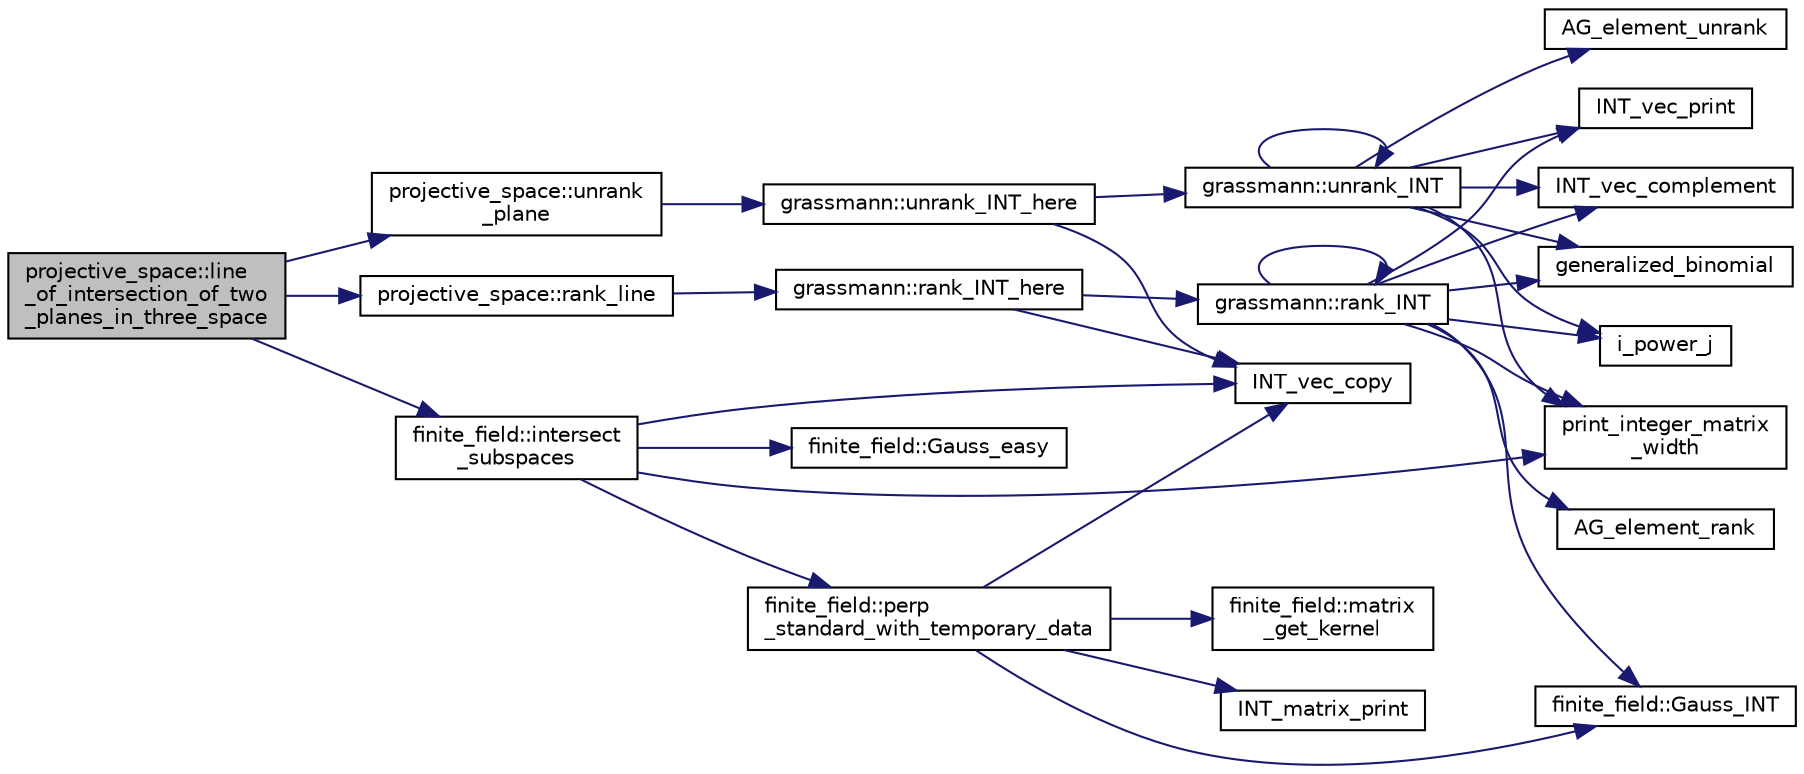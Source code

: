 digraph "projective_space::line_of_intersection_of_two_planes_in_three_space"
{
  edge [fontname="Helvetica",fontsize="10",labelfontname="Helvetica",labelfontsize="10"];
  node [fontname="Helvetica",fontsize="10",shape=record];
  rankdir="LR";
  Node2356 [label="projective_space::line\l_of_intersection_of_two\l_planes_in_three_space",height=0.2,width=0.4,color="black", fillcolor="grey75", style="filled", fontcolor="black"];
  Node2356 -> Node2357 [color="midnightblue",fontsize="10",style="solid",fontname="Helvetica"];
  Node2357 [label="projective_space::unrank\l_plane",height=0.2,width=0.4,color="black", fillcolor="white", style="filled",URL="$d2/d17/classprojective__space.html#ad88f7ed5193abc598e2436b4bca8c7e3"];
  Node2357 -> Node2358 [color="midnightblue",fontsize="10",style="solid",fontname="Helvetica"];
  Node2358 [label="grassmann::unrank_INT_here",height=0.2,width=0.4,color="black", fillcolor="white", style="filled",URL="$df/d02/classgrassmann.html#aa51bb30ed0feb7ad87d500b76e0b3cbe"];
  Node2358 -> Node2359 [color="midnightblue",fontsize="10",style="solid",fontname="Helvetica"];
  Node2359 [label="grassmann::unrank_INT",height=0.2,width=0.4,color="black", fillcolor="white", style="filled",URL="$df/d02/classgrassmann.html#a32079405b95a6da2ba1420567d762d64"];
  Node2359 -> Node2360 [color="midnightblue",fontsize="10",style="solid",fontname="Helvetica"];
  Node2360 [label="generalized_binomial",height=0.2,width=0.4,color="black", fillcolor="white", style="filled",URL="$d2/d7c/combinatorics_8_c.html#a24762dc22e45175d18ec1ec1d2556ae8"];
  Node2359 -> Node2361 [color="midnightblue",fontsize="10",style="solid",fontname="Helvetica"];
  Node2361 [label="i_power_j",height=0.2,width=0.4,color="black", fillcolor="white", style="filled",URL="$de/dc5/algebra__and__number__theory_8h.html#a39b321523e8957d701618bb5cac542b5"];
  Node2359 -> Node2362 [color="midnightblue",fontsize="10",style="solid",fontname="Helvetica"];
  Node2362 [label="AG_element_unrank",height=0.2,width=0.4,color="black", fillcolor="white", style="filled",URL="$d4/d67/geometry_8h.html#a4a33b86c87b2879b97cfa1327abe2885"];
  Node2359 -> Node2363 [color="midnightblue",fontsize="10",style="solid",fontname="Helvetica"];
  Node2363 [label="INT_vec_print",height=0.2,width=0.4,color="black", fillcolor="white", style="filled",URL="$df/dbf/sajeeb_8_c.html#a79a5901af0b47dd0d694109543c027fe"];
  Node2359 -> Node2359 [color="midnightblue",fontsize="10",style="solid",fontname="Helvetica"];
  Node2359 -> Node2364 [color="midnightblue",fontsize="10",style="solid",fontname="Helvetica"];
  Node2364 [label="INT_vec_complement",height=0.2,width=0.4,color="black", fillcolor="white", style="filled",URL="$d5/db4/io__and__os_8h.html#a2a0a724647575fcd3090c763985eb81a"];
  Node2359 -> Node2365 [color="midnightblue",fontsize="10",style="solid",fontname="Helvetica"];
  Node2365 [label="print_integer_matrix\l_width",height=0.2,width=0.4,color="black", fillcolor="white", style="filled",URL="$d5/db4/io__and__os_8h.html#aa78f3e73fc2179251bd15adbcc31573f"];
  Node2358 -> Node2366 [color="midnightblue",fontsize="10",style="solid",fontname="Helvetica"];
  Node2366 [label="INT_vec_copy",height=0.2,width=0.4,color="black", fillcolor="white", style="filled",URL="$df/dbf/sajeeb_8_c.html#ac2d875e27e009af6ec04d17254d11075"];
  Node2356 -> Node2367 [color="midnightblue",fontsize="10",style="solid",fontname="Helvetica"];
  Node2367 [label="finite_field::intersect\l_subspaces",height=0.2,width=0.4,color="black", fillcolor="white", style="filled",URL="$df/d5a/classfinite__field.html#af887ed38de1b121a4260e828d069aa3e"];
  Node2367 -> Node2366 [color="midnightblue",fontsize="10",style="solid",fontname="Helvetica"];
  Node2367 -> Node2365 [color="midnightblue",fontsize="10",style="solid",fontname="Helvetica"];
  Node2367 -> Node2368 [color="midnightblue",fontsize="10",style="solid",fontname="Helvetica"];
  Node2368 [label="finite_field::perp\l_standard_with_temporary_data",height=0.2,width=0.4,color="black", fillcolor="white", style="filled",URL="$df/d5a/classfinite__field.html#aae3cca9b5f19ae969a9c5349d14f41c0"];
  Node2368 -> Node2366 [color="midnightblue",fontsize="10",style="solid",fontname="Helvetica"];
  Node2368 -> Node2369 [color="midnightblue",fontsize="10",style="solid",fontname="Helvetica"];
  Node2369 [label="INT_matrix_print",height=0.2,width=0.4,color="black", fillcolor="white", style="filled",URL="$d5/db4/io__and__os_8h.html#afd4180a24bef3a2b584668a4eaf607ff"];
  Node2368 -> Node2370 [color="midnightblue",fontsize="10",style="solid",fontname="Helvetica"];
  Node2370 [label="finite_field::Gauss_INT",height=0.2,width=0.4,color="black", fillcolor="white", style="filled",URL="$df/d5a/classfinite__field.html#adb676d2e80341b53751326e3a58beb11"];
  Node2368 -> Node2371 [color="midnightblue",fontsize="10",style="solid",fontname="Helvetica"];
  Node2371 [label="finite_field::matrix\l_get_kernel",height=0.2,width=0.4,color="black", fillcolor="white", style="filled",URL="$df/d5a/classfinite__field.html#ac45780a927cee936df13d04d30d2d248"];
  Node2367 -> Node2372 [color="midnightblue",fontsize="10",style="solid",fontname="Helvetica"];
  Node2372 [label="finite_field::Gauss_easy",height=0.2,width=0.4,color="black", fillcolor="white", style="filled",URL="$df/d5a/classfinite__field.html#a32761bf6c4a41f24b7193352127db8e7"];
  Node2356 -> Node2373 [color="midnightblue",fontsize="10",style="solid",fontname="Helvetica"];
  Node2373 [label="projective_space::rank_line",height=0.2,width=0.4,color="black", fillcolor="white", style="filled",URL="$d2/d17/classprojective__space.html#a13922a8a1d53b619956470bd7e0b04ab"];
  Node2373 -> Node2374 [color="midnightblue",fontsize="10",style="solid",fontname="Helvetica"];
  Node2374 [label="grassmann::rank_INT_here",height=0.2,width=0.4,color="black", fillcolor="white", style="filled",URL="$df/d02/classgrassmann.html#aaeab144aec85ec523f5a4d614a86d8d7"];
  Node2374 -> Node2366 [color="midnightblue",fontsize="10",style="solid",fontname="Helvetica"];
  Node2374 -> Node2375 [color="midnightblue",fontsize="10",style="solid",fontname="Helvetica"];
  Node2375 [label="grassmann::rank_INT",height=0.2,width=0.4,color="black", fillcolor="white", style="filled",URL="$df/d02/classgrassmann.html#a1fa95ce7ecebd48b04c7a0dc75491184"];
  Node2375 -> Node2365 [color="midnightblue",fontsize="10",style="solid",fontname="Helvetica"];
  Node2375 -> Node2370 [color="midnightblue",fontsize="10",style="solid",fontname="Helvetica"];
  Node2375 -> Node2363 [color="midnightblue",fontsize="10",style="solid",fontname="Helvetica"];
  Node2375 -> Node2364 [color="midnightblue",fontsize="10",style="solid",fontname="Helvetica"];
  Node2375 -> Node2361 [color="midnightblue",fontsize="10",style="solid",fontname="Helvetica"];
  Node2375 -> Node2360 [color="midnightblue",fontsize="10",style="solid",fontname="Helvetica"];
  Node2375 -> Node2375 [color="midnightblue",fontsize="10",style="solid",fontname="Helvetica"];
  Node2375 -> Node2376 [color="midnightblue",fontsize="10",style="solid",fontname="Helvetica"];
  Node2376 [label="AG_element_rank",height=0.2,width=0.4,color="black", fillcolor="white", style="filled",URL="$d4/d67/geometry_8h.html#ab2ac908d07dd8038fd996e26bdc75c17"];
}
